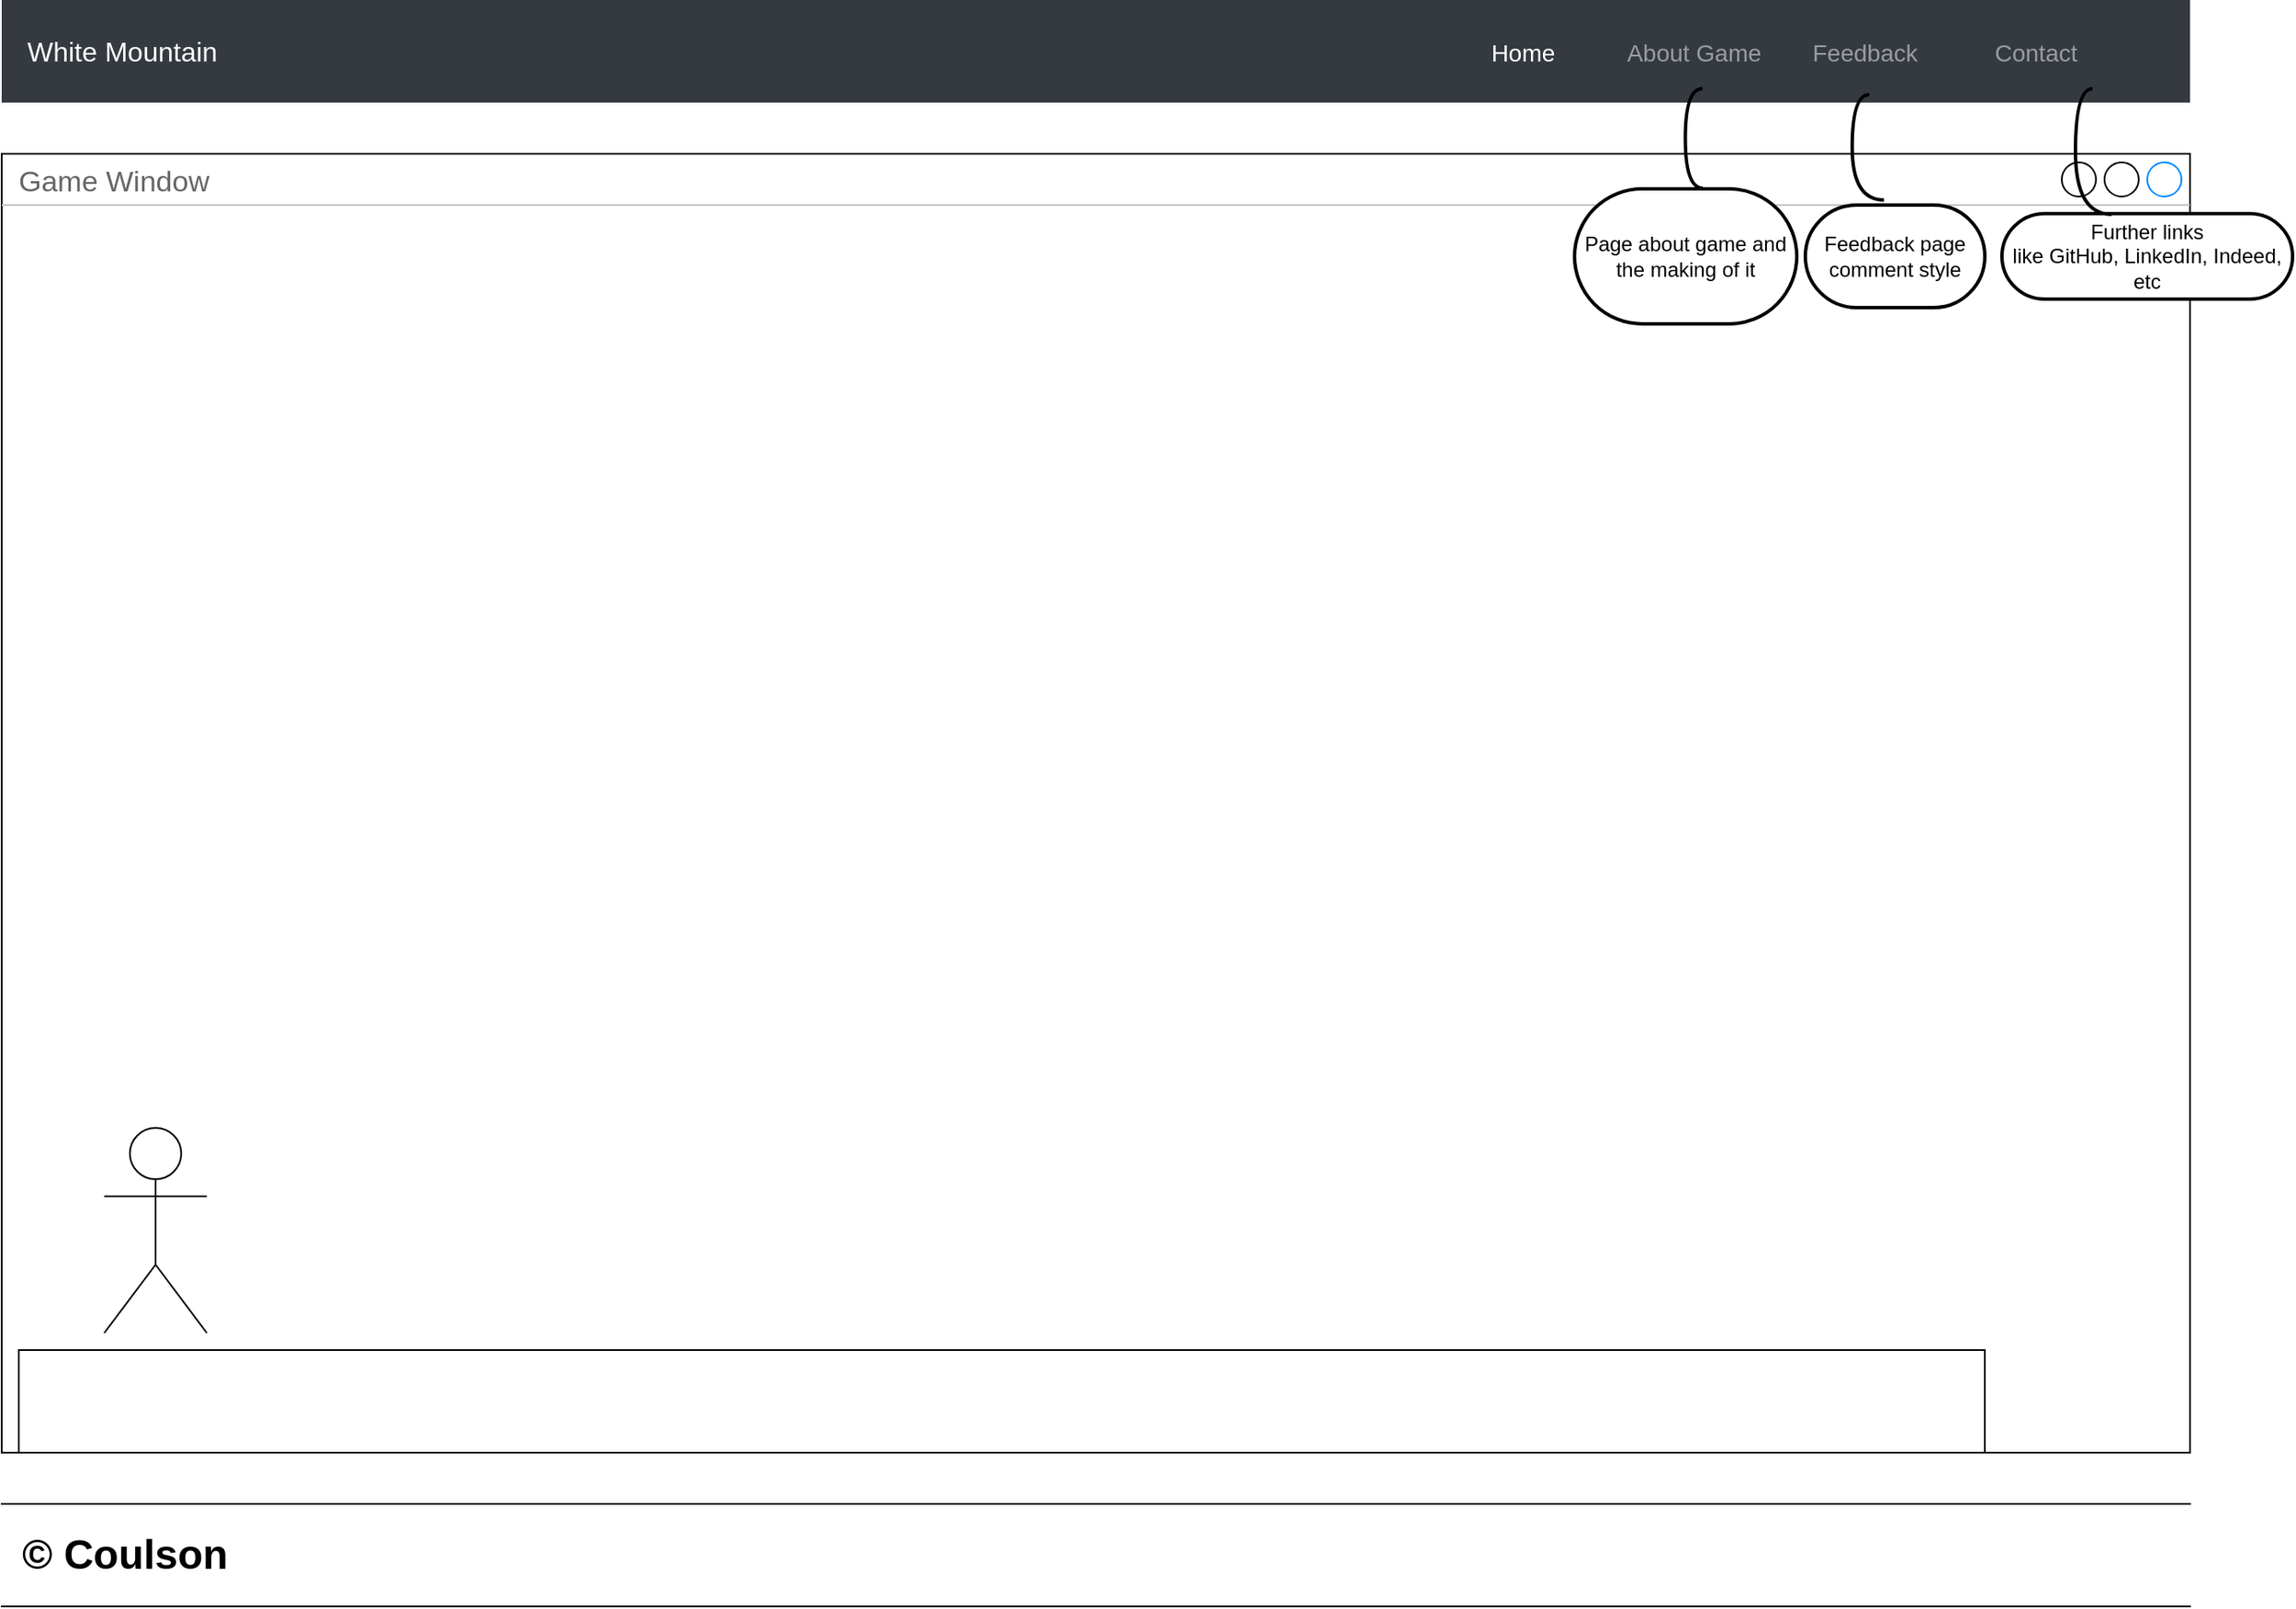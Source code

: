 <mxfile version="13.6.5" type="device"><diagram id="gAICNqZA2hDo-b9snUBj" name="Page-1"><mxGraphModel dx="1427" dy="944" grid="1" gridSize="10" guides="1" tooltips="1" connect="0" arrows="0" fold="1" page="1" pageScale="1" pageWidth="900" pageHeight="1600" math="0" shadow="0"><root><mxCell id="0"/><mxCell id="1" parent="0"/><mxCell id="HI8Mo7MYHOOjEy2d3-Ay-52" value="" style="shape=partialRectangle;whiteSpace=wrap;html=1;left=0;right=0;fillColor=none;align=center;" parent="1" vertex="1"><mxGeometry x="10" y="890" width="1280" height="60" as="geometry"/></mxCell><mxCell id="HI8Mo7MYHOOjEy2d3-Ay-19" value="Game Window" style="strokeWidth=1;shadow=0;dashed=0;align=center;html=1;shape=mxgraph.mockup.containers.window;align=left;verticalAlign=top;spacingLeft=8;strokeColor2=#008cff;strokeColor3=#c4c4c4;fontColor=#666666;mainText=;fontSize=17;labelBackgroundColor=none;glass=0;gradientColor=none;" parent="1" vertex="1"><mxGeometry x="10" y="100" width="1280" height="760" as="geometry"/></mxCell><mxCell id="HI8Mo7MYHOOjEy2d3-Ay-44" value="White Mountain" style="shadow=0;dashed=0;fillColor=#343A40;strokeColor=none;fontSize=16;fontColor=#ffffff;align=left;spacing=15;html=1;" parent="1" vertex="1"><mxGeometry x="10" y="10" width="1280" height="60" as="geometry"/></mxCell><mxCell id="HI8Mo7MYHOOjEy2d3-Ay-45" value="Home" style="fillColor=none;strokeColor=none;fontSize=14;fontColor=#ffffff;align=center;" parent="HI8Mo7MYHOOjEy2d3-Ay-44" vertex="1"><mxGeometry width="100" height="40" relative="1" as="geometry"><mxPoint x="840" y="10" as="offset"/></mxGeometry></mxCell><mxCell id="HI8Mo7MYHOOjEy2d3-Ay-46" value="About Game" style="fillColor=none;strokeColor=none;fontSize=14;fontColor=#9A9DA0;align=center;" parent="HI8Mo7MYHOOjEy2d3-Ay-44" vertex="1"><mxGeometry width="100" height="40" relative="1" as="geometry"><mxPoint x="940" y="10" as="offset"/></mxGeometry></mxCell><mxCell id="HI8Mo7MYHOOjEy2d3-Ay-47" value="Feedback" style="fillColor=none;strokeColor=none;fontSize=14;fontColor=#9A9DA0;align=center;spacingRight=0;" parent="HI8Mo7MYHOOjEy2d3-Ay-44" vertex="1"><mxGeometry width="100" height="40" relative="1" as="geometry"><mxPoint x="1040" y="10" as="offset"/></mxGeometry></mxCell><mxCell id="HI8Mo7MYHOOjEy2d3-Ay-48" value="Contact" style="fillColor=none;strokeColor=none;fontSize=14;fontColor=#9A9DA0;align=center;imageAlign=left;" parent="HI8Mo7MYHOOjEy2d3-Ay-44" vertex="1"><mxGeometry width="100" height="40" relative="1" as="geometry"><mxPoint x="1140" y="10" as="offset"/></mxGeometry></mxCell><mxCell id="HI8Mo7MYHOOjEy2d3-Ay-54" value="© Coulson" style="text;strokeColor=none;fillColor=none;html=1;fontSize=24;fontStyle=1;verticalAlign=middle;align=left;" parent="1" vertex="1"><mxGeometry x="20" y="900" width="280" height="40" as="geometry"/></mxCell><mxCell id="ic9Yyq3Vs_F6Li-9EQG5-1" value="Actor" style="shape=umlActor;verticalLabelPosition=bottom;verticalAlign=top;html=1;outlineConnect=0;" vertex="1" parent="1"><mxGeometry x="70" y="670" width="60" height="120" as="geometry"/></mxCell><mxCell id="ic9Yyq3Vs_F6Li-9EQG5-2" value="" style="rounded=0;whiteSpace=wrap;html=1;" vertex="1" parent="1"><mxGeometry x="20" y="800" width="1150" height="60" as="geometry"/></mxCell><mxCell id="ic9Yyq3Vs_F6Li-9EQG5-6" value="Page about game and the making of it" style="whiteSpace=wrap;html=1;rounded=1;arcSize=50;align=center;verticalAlign=middle;strokeWidth=2;autosize=1;spacing=4;treeFolding=1;treeMoving=1;newEdgeStyle={&quot;edgeStyle&quot;:&quot;entityRelationEdgeStyle&quot;,&quot;startArrow&quot;:&quot;none&quot;,&quot;endArrow&quot;:&quot;none&quot;,&quot;segment&quot;:10,&quot;curved&quot;:1};glass=0;sketch=0;" vertex="1" parent="1"><mxGeometry x="930" y="120.5" width="130" height="79" as="geometry"/></mxCell><mxCell id="ic9Yyq3Vs_F6Li-9EQG5-7" value="" style="edgeStyle=entityRelationEdgeStyle;startArrow=none;endArrow=none;segment=10;curved=1;exitX=0.548;exitY=1.047;exitDx=0;exitDy=0;exitPerimeter=0;strokeWidth=2;" edge="1" parent="1" source="HI8Mo7MYHOOjEy2d3-Ay-46"><mxGeometry relative="1" as="geometry"><mxPoint x="990" y="50" as="sourcePoint"/><mxPoint x="1005" y="120" as="targetPoint"/></mxGeometry></mxCell><mxCell id="ic9Yyq3Vs_F6Li-9EQG5-8" value="Feedback page&lt;br&gt;comment style" style="whiteSpace=wrap;html=1;rounded=1;arcSize=50;align=center;verticalAlign=middle;strokeWidth=2;autosize=1;spacing=4;treeFolding=1;treeMoving=1;newEdgeStyle={&quot;edgeStyle&quot;:&quot;entityRelationEdgeStyle&quot;,&quot;startArrow&quot;:&quot;none&quot;,&quot;endArrow&quot;:&quot;none&quot;,&quot;segment&quot;:10,&quot;curved&quot;:1};" vertex="1" parent="1"><mxGeometry x="1065" y="130" width="105" height="60" as="geometry"/></mxCell><mxCell id="ic9Yyq3Vs_F6Li-9EQG5-9" value="" style="edgeStyle=entityRelationEdgeStyle;startArrow=none;endArrow=none;segment=10;exitX=0.524;exitY=1.135;exitDx=0;exitDy=0;exitPerimeter=0;curved=1;strokeWidth=2;" edge="1" parent="1" source="HI8Mo7MYHOOjEy2d3-Ay-47"><mxGeometry relative="1" as="geometry"><mxPoint x="1130" y="180" as="sourcePoint"/><mxPoint x="1111" y="127" as="targetPoint"/></mxGeometry></mxCell><mxCell id="ic9Yyq3Vs_F6Li-9EQG5-10" value="Further links&lt;br&gt;like GitHub, LinkedIn, Indeed, etc" style="whiteSpace=wrap;html=1;rounded=1;arcSize=50;align=center;verticalAlign=middle;strokeWidth=2;autosize=1;spacing=4;treeFolding=1;treeMoving=1;newEdgeStyle={&quot;edgeStyle&quot;:&quot;entityRelationEdgeStyle&quot;,&quot;startArrow&quot;:&quot;none&quot;,&quot;endArrow&quot;:&quot;none&quot;,&quot;segment&quot;:10,&quot;curved&quot;:1};glass=0;sketch=0;" vertex="1" parent="1"><mxGeometry x="1180" y="135" width="170" height="50" as="geometry"/></mxCell><mxCell id="ic9Yyq3Vs_F6Li-9EQG5-11" value="" style="edgeStyle=entityRelationEdgeStyle;startArrow=none;endArrow=none;segment=10;curved=1;entryX=0.377;entryY=0.009;entryDx=0;entryDy=0;entryPerimeter=0;exitX=0.83;exitY=1.047;exitDx=0;exitDy=0;exitPerimeter=0;strokeWidth=2;" edge="1" target="ic9Yyq3Vs_F6Li-9EQG5-10" parent="1" source="HI8Mo7MYHOOjEy2d3-Ay-48"><mxGeometry relative="1" as="geometry"><mxPoint x="1190" y="64" as="sourcePoint"/></mxGeometry></mxCell></root></mxGraphModel></diagram></mxfile>